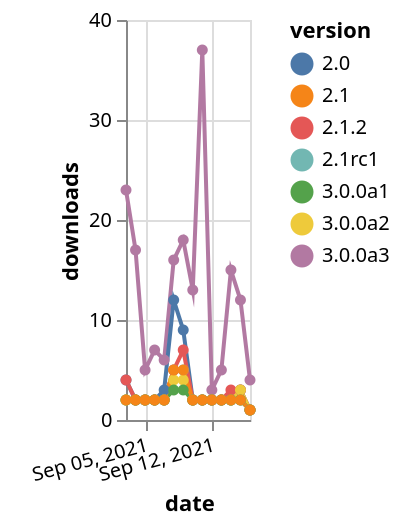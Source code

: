 {"$schema": "https://vega.github.io/schema/vega-lite/v5.json", "description": "A simple bar chart with embedded data.", "data": {"values": [{"date": "2021-09-03", "total": 10754, "delta": 23, "version": "3.0.0a3"}, {"date": "2021-09-04", "total": 10771, "delta": 17, "version": "3.0.0a3"}, {"date": "2021-09-05", "total": 10776, "delta": 5, "version": "3.0.0a3"}, {"date": "2021-09-06", "total": 10783, "delta": 7, "version": "3.0.0a3"}, {"date": "2021-09-07", "total": 10789, "delta": 6, "version": "3.0.0a3"}, {"date": "2021-09-08", "total": 10805, "delta": 16, "version": "3.0.0a3"}, {"date": "2021-09-09", "total": 10823, "delta": 18, "version": "3.0.0a3"}, {"date": "2021-09-10", "total": 10836, "delta": 13, "version": "3.0.0a3"}, {"date": "2021-09-11", "total": 10873, "delta": 37, "version": "3.0.0a3"}, {"date": "2021-09-12", "total": 10876, "delta": 3, "version": "3.0.0a3"}, {"date": "2021-09-13", "total": 10881, "delta": 5, "version": "3.0.0a3"}, {"date": "2021-09-14", "total": 10896, "delta": 15, "version": "3.0.0a3"}, {"date": "2021-09-15", "total": 10908, "delta": 12, "version": "3.0.0a3"}, {"date": "2021-09-16", "total": 10912, "delta": 4, "version": "3.0.0a3"}, {"date": "2021-09-03", "total": 8082, "delta": 4, "version": "2.0"}, {"date": "2021-09-04", "total": 8084, "delta": 2, "version": "2.0"}, {"date": "2021-09-05", "total": 8086, "delta": 2, "version": "2.0"}, {"date": "2021-09-06", "total": 8088, "delta": 2, "version": "2.0"}, {"date": "2021-09-07", "total": 8091, "delta": 3, "version": "2.0"}, {"date": "2021-09-08", "total": 8103, "delta": 12, "version": "2.0"}, {"date": "2021-09-09", "total": 8112, "delta": 9, "version": "2.0"}, {"date": "2021-09-10", "total": 8114, "delta": 2, "version": "2.0"}, {"date": "2021-09-11", "total": 8116, "delta": 2, "version": "2.0"}, {"date": "2021-09-12", "total": 8118, "delta": 2, "version": "2.0"}, {"date": "2021-09-13", "total": 8120, "delta": 2, "version": "2.0"}, {"date": "2021-09-14", "total": 8122, "delta": 2, "version": "2.0"}, {"date": "2021-09-15", "total": 8125, "delta": 3, "version": "2.0"}, {"date": "2021-09-16", "total": 8126, "delta": 1, "version": "2.0"}, {"date": "2021-09-03", "total": 3797, "delta": 2, "version": "2.1rc1"}, {"date": "2021-09-04", "total": 3799, "delta": 2, "version": "2.1rc1"}, {"date": "2021-09-05", "total": 3801, "delta": 2, "version": "2.1rc1"}, {"date": "2021-09-06", "total": 3803, "delta": 2, "version": "2.1rc1"}, {"date": "2021-09-07", "total": 3805, "delta": 2, "version": "2.1rc1"}, {"date": "2021-09-08", "total": 3810, "delta": 5, "version": "2.1rc1"}, {"date": "2021-09-09", "total": 3815, "delta": 5, "version": "2.1rc1"}, {"date": "2021-09-10", "total": 3817, "delta": 2, "version": "2.1rc1"}, {"date": "2021-09-11", "total": 3819, "delta": 2, "version": "2.1rc1"}, {"date": "2021-09-12", "total": 3821, "delta": 2, "version": "2.1rc1"}, {"date": "2021-09-13", "total": 3823, "delta": 2, "version": "2.1rc1"}, {"date": "2021-09-14", "total": 3825, "delta": 2, "version": "2.1rc1"}, {"date": "2021-09-15", "total": 3827, "delta": 2, "version": "2.1rc1"}, {"date": "2021-09-16", "total": 3828, "delta": 1, "version": "2.1rc1"}, {"date": "2021-09-03", "total": 6368, "delta": 4, "version": "2.1.2"}, {"date": "2021-09-04", "total": 6370, "delta": 2, "version": "2.1.2"}, {"date": "2021-09-05", "total": 6372, "delta": 2, "version": "2.1.2"}, {"date": "2021-09-06", "total": 6374, "delta": 2, "version": "2.1.2"}, {"date": "2021-09-07", "total": 6376, "delta": 2, "version": "2.1.2"}, {"date": "2021-09-08", "total": 6381, "delta": 5, "version": "2.1.2"}, {"date": "2021-09-09", "total": 6388, "delta": 7, "version": "2.1.2"}, {"date": "2021-09-10", "total": 6390, "delta": 2, "version": "2.1.2"}, {"date": "2021-09-11", "total": 6392, "delta": 2, "version": "2.1.2"}, {"date": "2021-09-12", "total": 6394, "delta": 2, "version": "2.1.2"}, {"date": "2021-09-13", "total": 6396, "delta": 2, "version": "2.1.2"}, {"date": "2021-09-14", "total": 6399, "delta": 3, "version": "2.1.2"}, {"date": "2021-09-15", "total": 6402, "delta": 3, "version": "2.1.2"}, {"date": "2021-09-16", "total": 6403, "delta": 1, "version": "2.1.2"}, {"date": "2021-09-03", "total": 5786, "delta": 2, "version": "3.0.0a2"}, {"date": "2021-09-04", "total": 5788, "delta": 2, "version": "3.0.0a2"}, {"date": "2021-09-05", "total": 5790, "delta": 2, "version": "3.0.0a2"}, {"date": "2021-09-06", "total": 5792, "delta": 2, "version": "3.0.0a2"}, {"date": "2021-09-07", "total": 5794, "delta": 2, "version": "3.0.0a2"}, {"date": "2021-09-08", "total": 5798, "delta": 4, "version": "3.0.0a2"}, {"date": "2021-09-09", "total": 5802, "delta": 4, "version": "3.0.0a2"}, {"date": "2021-09-10", "total": 5804, "delta": 2, "version": "3.0.0a2"}, {"date": "2021-09-11", "total": 5806, "delta": 2, "version": "3.0.0a2"}, {"date": "2021-09-12", "total": 5808, "delta": 2, "version": "3.0.0a2"}, {"date": "2021-09-13", "total": 5810, "delta": 2, "version": "3.0.0a2"}, {"date": "2021-09-14", "total": 5812, "delta": 2, "version": "3.0.0a2"}, {"date": "2021-09-15", "total": 5815, "delta": 3, "version": "3.0.0a2"}, {"date": "2021-09-16", "total": 5816, "delta": 1, "version": "3.0.0a2"}, {"date": "2021-09-03", "total": 3169, "delta": 2, "version": "3.0.0a1"}, {"date": "2021-09-04", "total": 3171, "delta": 2, "version": "3.0.0a1"}, {"date": "2021-09-05", "total": 3173, "delta": 2, "version": "3.0.0a1"}, {"date": "2021-09-06", "total": 3175, "delta": 2, "version": "3.0.0a1"}, {"date": "2021-09-07", "total": 3177, "delta": 2, "version": "3.0.0a1"}, {"date": "2021-09-08", "total": 3180, "delta": 3, "version": "3.0.0a1"}, {"date": "2021-09-09", "total": 3183, "delta": 3, "version": "3.0.0a1"}, {"date": "2021-09-10", "total": 3185, "delta": 2, "version": "3.0.0a1"}, {"date": "2021-09-11", "total": 3187, "delta": 2, "version": "3.0.0a1"}, {"date": "2021-09-12", "total": 3189, "delta": 2, "version": "3.0.0a1"}, {"date": "2021-09-13", "total": 3191, "delta": 2, "version": "3.0.0a1"}, {"date": "2021-09-14", "total": 3193, "delta": 2, "version": "3.0.0a1"}, {"date": "2021-09-15", "total": 3195, "delta": 2, "version": "3.0.0a1"}, {"date": "2021-09-16", "total": 3196, "delta": 1, "version": "3.0.0a1"}, {"date": "2021-09-03", "total": 4160, "delta": 2, "version": "2.1"}, {"date": "2021-09-04", "total": 4162, "delta": 2, "version": "2.1"}, {"date": "2021-09-05", "total": 4164, "delta": 2, "version": "2.1"}, {"date": "2021-09-06", "total": 4166, "delta": 2, "version": "2.1"}, {"date": "2021-09-07", "total": 4168, "delta": 2, "version": "2.1"}, {"date": "2021-09-08", "total": 4173, "delta": 5, "version": "2.1"}, {"date": "2021-09-09", "total": 4178, "delta": 5, "version": "2.1"}, {"date": "2021-09-10", "total": 4180, "delta": 2, "version": "2.1"}, {"date": "2021-09-11", "total": 4182, "delta": 2, "version": "2.1"}, {"date": "2021-09-12", "total": 4184, "delta": 2, "version": "2.1"}, {"date": "2021-09-13", "total": 4186, "delta": 2, "version": "2.1"}, {"date": "2021-09-14", "total": 4188, "delta": 2, "version": "2.1"}, {"date": "2021-09-15", "total": 4190, "delta": 2, "version": "2.1"}, {"date": "2021-09-16", "total": 4191, "delta": 1, "version": "2.1"}]}, "width": "container", "mark": {"type": "line", "point": {"filled": true}}, "encoding": {"x": {"field": "date", "type": "temporal", "timeUnit": "yearmonthdate", "title": "date", "axis": {"labelAngle": -15}}, "y": {"field": "delta", "type": "quantitative", "title": "downloads"}, "color": {"field": "version", "type": "nominal"}, "tooltip": {"field": "delta"}}}